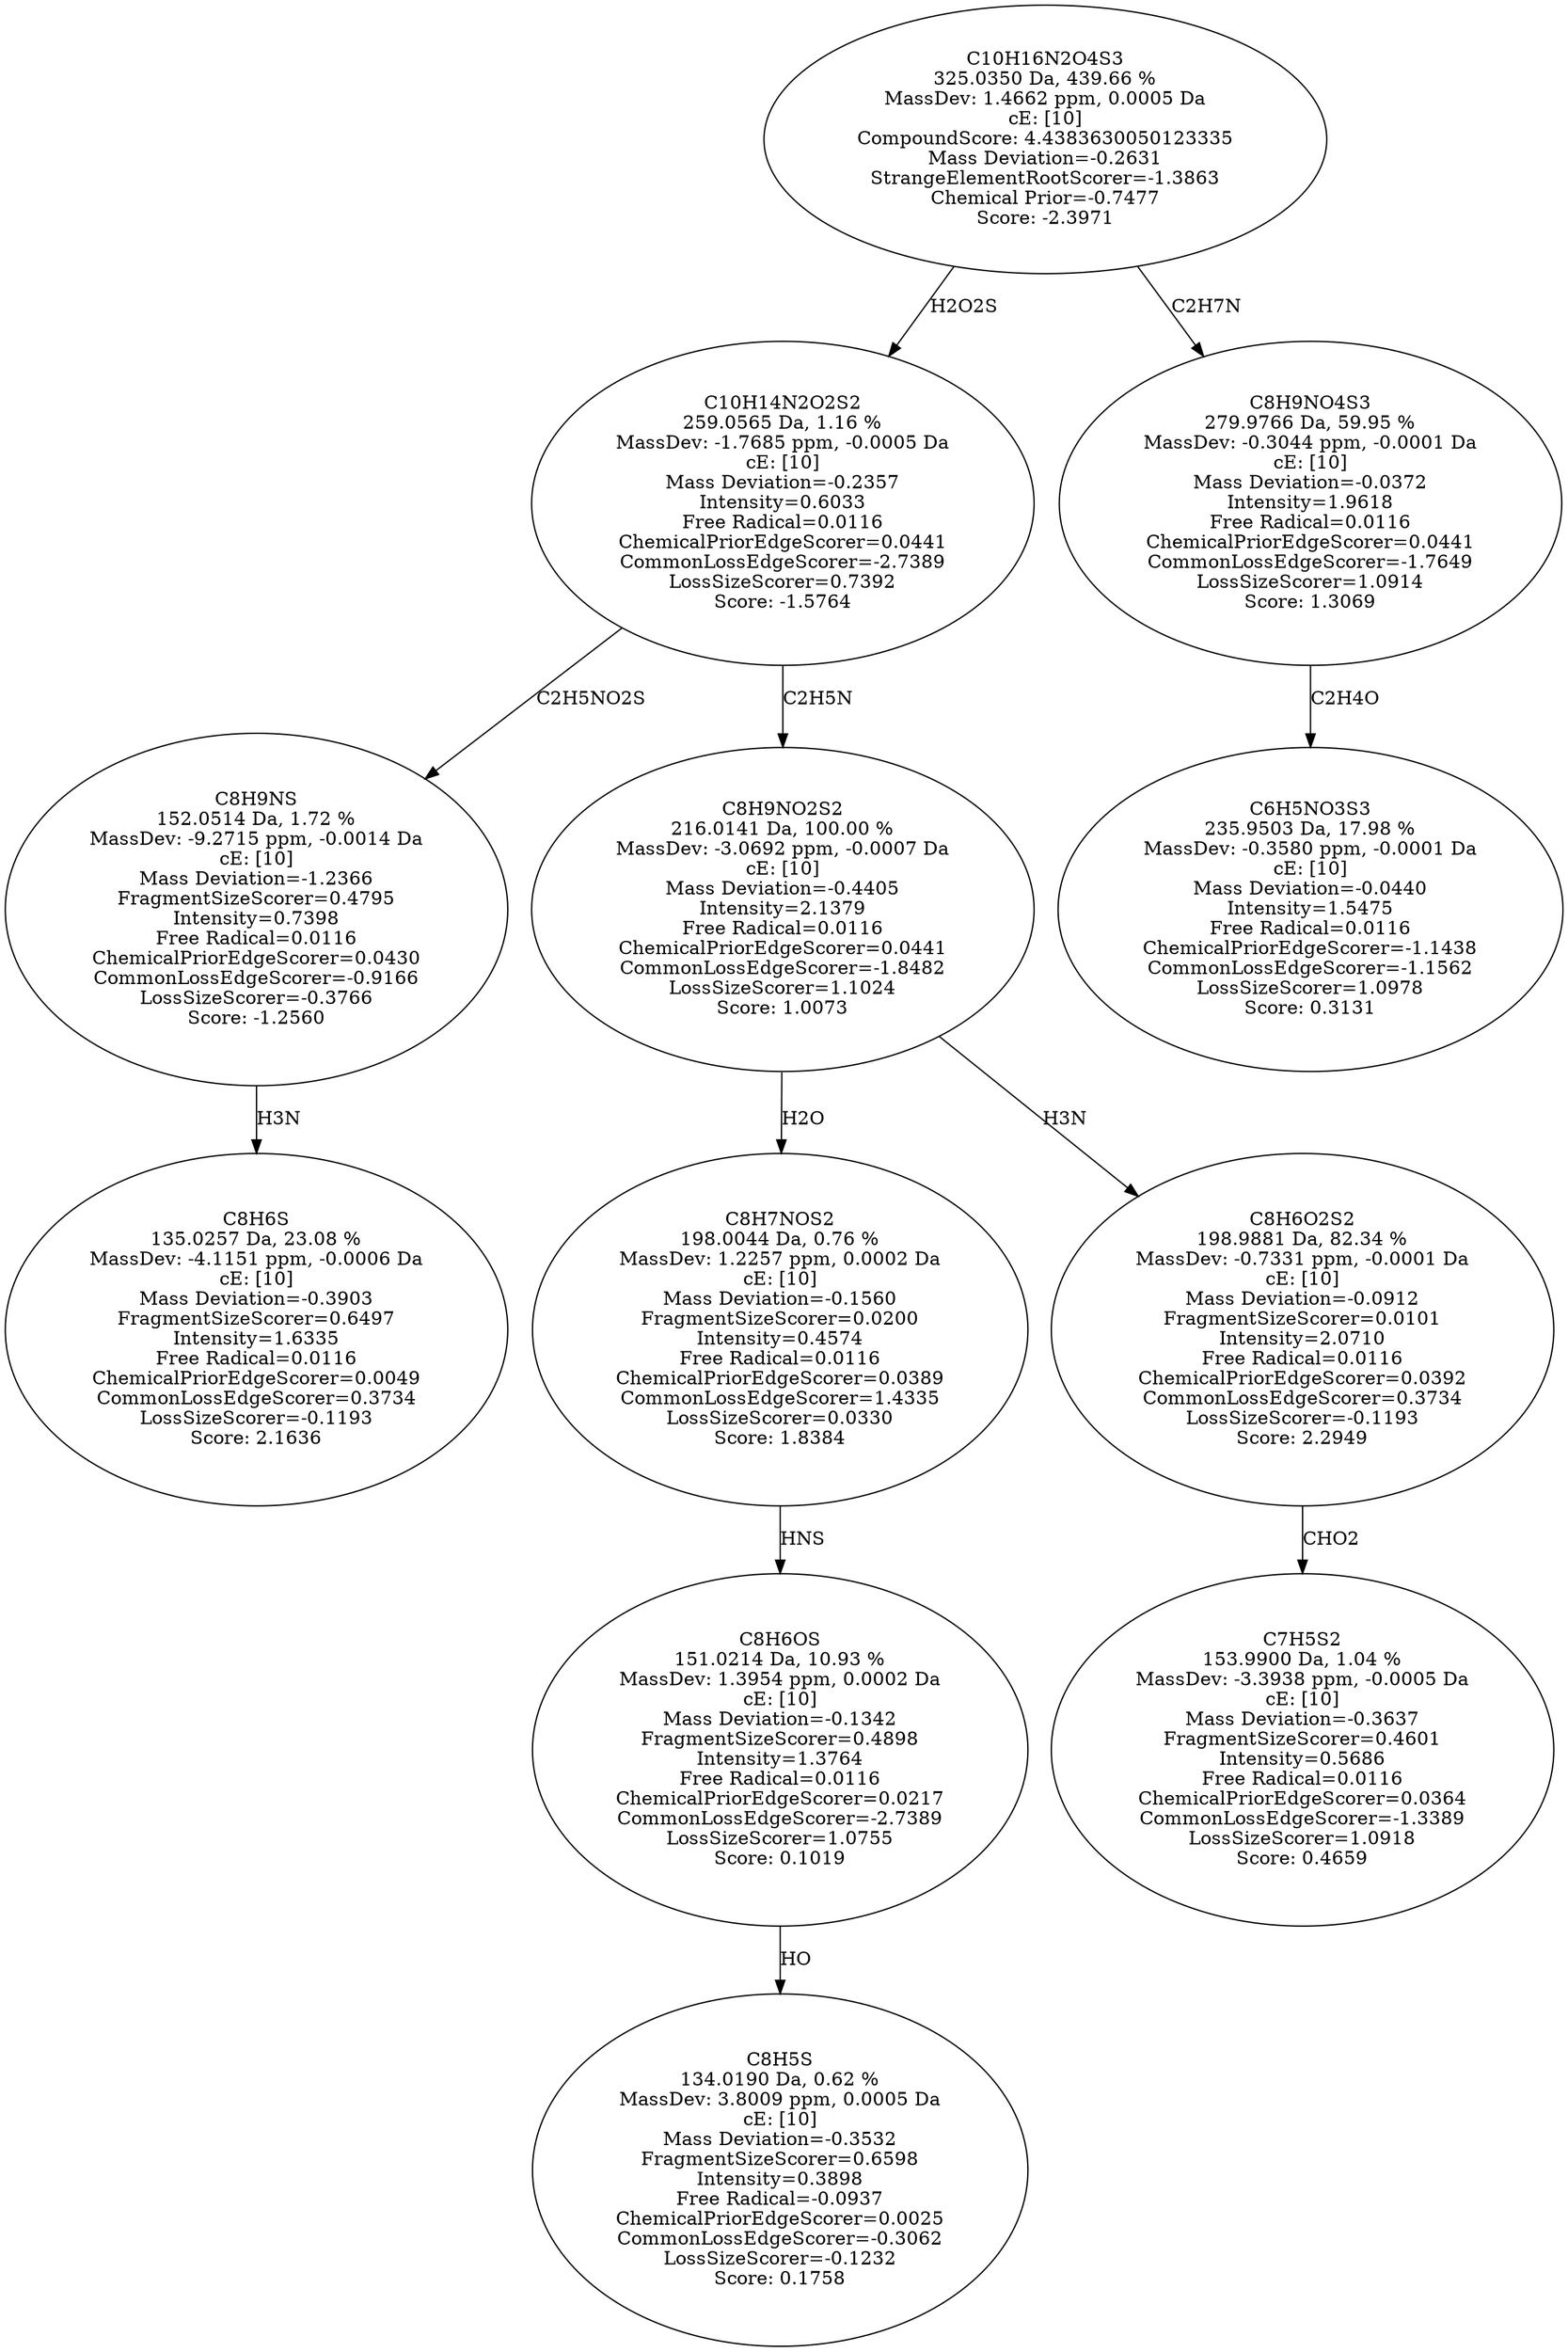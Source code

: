 strict digraph {
v1 [label="C8H6S\n135.0257 Da, 23.08 %\nMassDev: -4.1151 ppm, -0.0006 Da\ncE: [10]\nMass Deviation=-0.3903\nFragmentSizeScorer=0.6497\nIntensity=1.6335\nFree Radical=0.0116\nChemicalPriorEdgeScorer=0.0049\nCommonLossEdgeScorer=0.3734\nLossSizeScorer=-0.1193\nScore: 2.1636"];
v2 [label="C8H9NS\n152.0514 Da, 1.72 %\nMassDev: -9.2715 ppm, -0.0014 Da\ncE: [10]\nMass Deviation=-1.2366\nFragmentSizeScorer=0.4795\nIntensity=0.7398\nFree Radical=0.0116\nChemicalPriorEdgeScorer=0.0430\nCommonLossEdgeScorer=-0.9166\nLossSizeScorer=-0.3766\nScore: -1.2560"];
v3 [label="C8H5S\n134.0190 Da, 0.62 %\nMassDev: 3.8009 ppm, 0.0005 Da\ncE: [10]\nMass Deviation=-0.3532\nFragmentSizeScorer=0.6598\nIntensity=0.3898\nFree Radical=-0.0937\nChemicalPriorEdgeScorer=0.0025\nCommonLossEdgeScorer=-0.3062\nLossSizeScorer=-0.1232\nScore: 0.1758"];
v4 [label="C8H6OS\n151.0214 Da, 10.93 %\nMassDev: 1.3954 ppm, 0.0002 Da\ncE: [10]\nMass Deviation=-0.1342\nFragmentSizeScorer=0.4898\nIntensity=1.3764\nFree Radical=0.0116\nChemicalPriorEdgeScorer=0.0217\nCommonLossEdgeScorer=-2.7389\nLossSizeScorer=1.0755\nScore: 0.1019"];
v5 [label="C8H7NOS2\n198.0044 Da, 0.76 %\nMassDev: 1.2257 ppm, 0.0002 Da\ncE: [10]\nMass Deviation=-0.1560\nFragmentSizeScorer=0.0200\nIntensity=0.4574\nFree Radical=0.0116\nChemicalPriorEdgeScorer=0.0389\nCommonLossEdgeScorer=1.4335\nLossSizeScorer=0.0330\nScore: 1.8384"];
v6 [label="C7H5S2\n153.9900 Da, 1.04 %\nMassDev: -3.3938 ppm, -0.0005 Da\ncE: [10]\nMass Deviation=-0.3637\nFragmentSizeScorer=0.4601\nIntensity=0.5686\nFree Radical=0.0116\nChemicalPriorEdgeScorer=0.0364\nCommonLossEdgeScorer=-1.3389\nLossSizeScorer=1.0918\nScore: 0.4659"];
v7 [label="C8H6O2S2\n198.9881 Da, 82.34 %\nMassDev: -0.7331 ppm, -0.0001 Da\ncE: [10]\nMass Deviation=-0.0912\nFragmentSizeScorer=0.0101\nIntensity=2.0710\nFree Radical=0.0116\nChemicalPriorEdgeScorer=0.0392\nCommonLossEdgeScorer=0.3734\nLossSizeScorer=-0.1193\nScore: 2.2949"];
v8 [label="C8H9NO2S2\n216.0141 Da, 100.00 %\nMassDev: -3.0692 ppm, -0.0007 Da\ncE: [10]\nMass Deviation=-0.4405\nIntensity=2.1379\nFree Radical=0.0116\nChemicalPriorEdgeScorer=0.0441\nCommonLossEdgeScorer=-1.8482\nLossSizeScorer=1.1024\nScore: 1.0073"];
v9 [label="C10H14N2O2S2\n259.0565 Da, 1.16 %\nMassDev: -1.7685 ppm, -0.0005 Da\ncE: [10]\nMass Deviation=-0.2357\nIntensity=0.6033\nFree Radical=0.0116\nChemicalPriorEdgeScorer=0.0441\nCommonLossEdgeScorer=-2.7389\nLossSizeScorer=0.7392\nScore: -1.5764"];
v10 [label="C6H5NO3S3\n235.9503 Da, 17.98 %\nMassDev: -0.3580 ppm, -0.0001 Da\ncE: [10]\nMass Deviation=-0.0440\nIntensity=1.5475\nFree Radical=0.0116\nChemicalPriorEdgeScorer=-1.1438\nCommonLossEdgeScorer=-1.1562\nLossSizeScorer=1.0978\nScore: 0.3131"];
v11 [label="C8H9NO4S3\n279.9766 Da, 59.95 %\nMassDev: -0.3044 ppm, -0.0001 Da\ncE: [10]\nMass Deviation=-0.0372\nIntensity=1.9618\nFree Radical=0.0116\nChemicalPriorEdgeScorer=0.0441\nCommonLossEdgeScorer=-1.7649\nLossSizeScorer=1.0914\nScore: 1.3069"];
v12 [label="C10H16N2O4S3\n325.0350 Da, 439.66 %\nMassDev: 1.4662 ppm, 0.0005 Da\ncE: [10]\nCompoundScore: 4.4383630050123335\nMass Deviation=-0.2631\nStrangeElementRootScorer=-1.3863\nChemical Prior=-0.7477\nScore: -2.3971"];
v2 -> v1 [label="H3N"];
v9 -> v2 [label="C2H5NO2S"];
v4 -> v3 [label="HO"];
v5 -> v4 [label="HNS"];
v8 -> v5 [label="H2O"];
v7 -> v6 [label="CHO2"];
v8 -> v7 [label="H3N"];
v9 -> v8 [label="C2H5N"];
v12 -> v9 [label="H2O2S"];
v11 -> v10 [label="C2H4O"];
v12 -> v11 [label="C2H7N"];
}